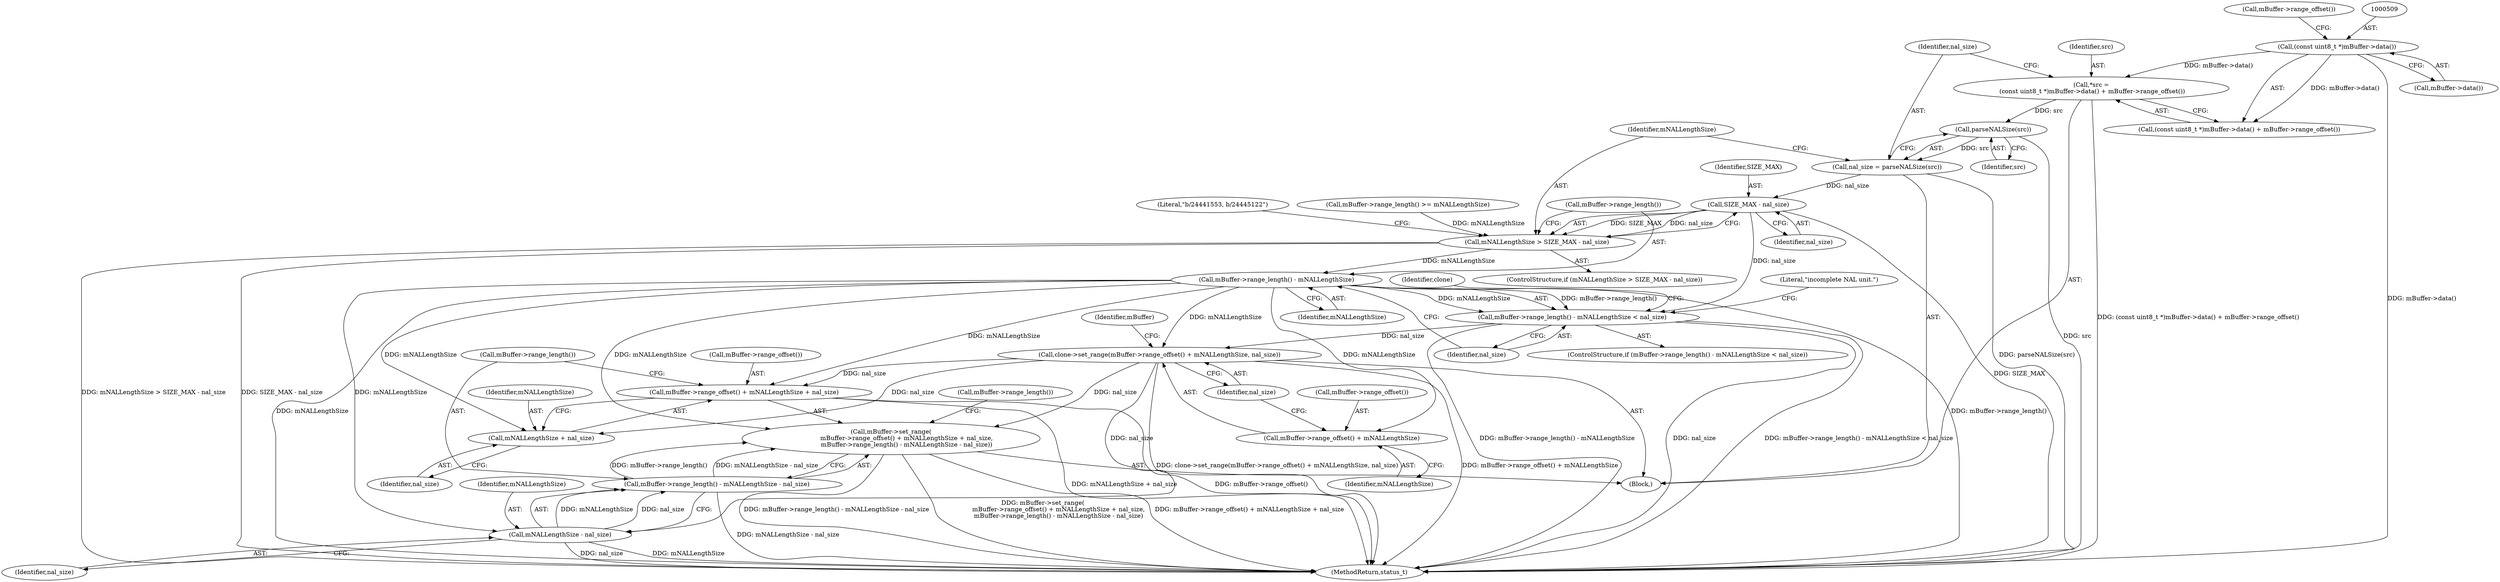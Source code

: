 digraph "0_Android_5403587a74aee2fb57076528c3927851531c8afb@pointer" {
"1000515" [label="(Call,parseNALSize(src))"];
"1000505" [label="(Call,*src =\n (const uint8_t *)mBuffer->data() + mBuffer->range_offset())"];
"1000508" [label="(Call,(const uint8_t *)mBuffer->data())"];
"1000513" [label="(Call,nal_size = parseNALSize(src))"];
"1000520" [label="(Call,SIZE_MAX - nal_size)"];
"1000518" [label="(Call,mNALLengthSize > SIZE_MAX - nal_size)"];
"1000528" [label="(Call,mBuffer->range_length() - mNALLengthSize)"];
"1000527" [label="(Call,mBuffer->range_length() - mNALLengthSize < nal_size)"];
"1000549" [label="(Call,clone->set_range(mBuffer->range_offset() + mNALLengthSize, nal_size))"];
"1000558" [label="(Call,mBuffer->set_range(\n                mBuffer->range_offset() + mNALLengthSize + nal_size,\n                mBuffer->range_length() - mNALLengthSize - nal_size))"];
"1000559" [label="(Call,mBuffer->range_offset() + mNALLengthSize + nal_size)"];
"1000561" [label="(Call,mNALLengthSize + nal_size)"];
"1000566" [label="(Call,mNALLengthSize - nal_size)"];
"1000564" [label="(Call,mBuffer->range_length() - mNALLengthSize - nal_size)"];
"1000550" [label="(Call,mBuffer->range_offset() + mNALLengthSize)"];
"1000564" [label="(Call,mBuffer->range_length() - mNALLengthSize - nal_size)"];
"1000562" [label="(Identifier,mNALLengthSize)"];
"1000559" [label="(Call,mBuffer->range_offset() + mNALLengthSize + nal_size)"];
"1000526" [label="(ControlStructure,if (mBuffer->range_length() - mNALLengthSize < nal_size))"];
"1000942" [label="(MethodReturn,status_t)"];
"1000522" [label="(Identifier,nal_size)"];
"1000552" [label="(Identifier,mNALLengthSize)"];
"1000513" [label="(Call,nal_size = parseNALSize(src))"];
"1000530" [label="(Identifier,mNALLengthSize)"];
"1000531" [label="(Identifier,nal_size)"];
"1000517" [label="(ControlStructure,if (mNALLengthSize > SIZE_MAX - nal_size))"];
"1000553" [label="(Identifier,nal_size)"];
"1000565" [label="(Call,mBuffer->range_length())"];
"1000518" [label="(Call,mNALLengthSize > SIZE_MAX - nal_size)"];
"1000505" [label="(Call,*src =\n (const uint8_t *)mBuffer->data() + mBuffer->range_offset())"];
"1000527" [label="(Call,mBuffer->range_length() - mNALLengthSize < nal_size)"];
"1000529" [label="(Call,mBuffer->range_length())"];
"1000520" [label="(Call,SIZE_MAX - nal_size)"];
"1000561" [label="(Call,mNALLengthSize + nal_size)"];
"1000409" [label="(Block,)"];
"1000501" [label="(Call,mBuffer->range_length() >= mNALLengthSize)"];
"1000511" [label="(Call,mBuffer->range_offset())"];
"1000508" [label="(Call,(const uint8_t *)mBuffer->data())"];
"1000556" [label="(Identifier,mBuffer)"];
"1000567" [label="(Identifier,mNALLengthSize)"];
"1000560" [label="(Call,mBuffer->range_offset())"];
"1000506" [label="(Identifier,src)"];
"1000549" [label="(Call,clone->set_range(mBuffer->range_offset() + mNALLengthSize, nal_size))"];
"1000515" [label="(Call,parseNALSize(src))"];
"1000514" [label="(Identifier,nal_size)"];
"1000563" [label="(Identifier,nal_size)"];
"1000551" [label="(Call,mBuffer->range_offset())"];
"1000507" [label="(Call,(const uint8_t *)mBuffer->data() + mBuffer->range_offset())"];
"1000528" [label="(Call,mBuffer->range_length() - mNALLengthSize)"];
"1000525" [label="(Literal,\"b/24441553, b/24445122\")"];
"1000571" [label="(Call,mBuffer->range_length())"];
"1000550" [label="(Call,mBuffer->range_offset() + mNALLengthSize)"];
"1000510" [label="(Call,mBuffer->data())"];
"1000516" [label="(Identifier,src)"];
"1000566" [label="(Call,mNALLengthSize - nal_size)"];
"1000558" [label="(Call,mBuffer->set_range(\n                mBuffer->range_offset() + mNALLengthSize + nal_size,\n                mBuffer->range_length() - mNALLengthSize - nal_size))"];
"1000543" [label="(Identifier,clone)"];
"1000534" [label="(Literal,\"incomplete NAL unit.\")"];
"1000521" [label="(Identifier,SIZE_MAX)"];
"1000519" [label="(Identifier,mNALLengthSize)"];
"1000568" [label="(Identifier,nal_size)"];
"1000515" -> "1000513"  [label="AST: "];
"1000515" -> "1000516"  [label="CFG: "];
"1000516" -> "1000515"  [label="AST: "];
"1000513" -> "1000515"  [label="CFG: "];
"1000515" -> "1000942"  [label="DDG: src"];
"1000515" -> "1000513"  [label="DDG: src"];
"1000505" -> "1000515"  [label="DDG: src"];
"1000505" -> "1000409"  [label="AST: "];
"1000505" -> "1000507"  [label="CFG: "];
"1000506" -> "1000505"  [label="AST: "];
"1000507" -> "1000505"  [label="AST: "];
"1000514" -> "1000505"  [label="CFG: "];
"1000505" -> "1000942"  [label="DDG: (const uint8_t *)mBuffer->data() + mBuffer->range_offset()"];
"1000508" -> "1000505"  [label="DDG: mBuffer->data()"];
"1000508" -> "1000507"  [label="AST: "];
"1000508" -> "1000510"  [label="CFG: "];
"1000509" -> "1000508"  [label="AST: "];
"1000510" -> "1000508"  [label="AST: "];
"1000511" -> "1000508"  [label="CFG: "];
"1000508" -> "1000942"  [label="DDG: mBuffer->data()"];
"1000508" -> "1000507"  [label="DDG: mBuffer->data()"];
"1000513" -> "1000409"  [label="AST: "];
"1000514" -> "1000513"  [label="AST: "];
"1000519" -> "1000513"  [label="CFG: "];
"1000513" -> "1000942"  [label="DDG: parseNALSize(src)"];
"1000513" -> "1000520"  [label="DDG: nal_size"];
"1000520" -> "1000518"  [label="AST: "];
"1000520" -> "1000522"  [label="CFG: "];
"1000521" -> "1000520"  [label="AST: "];
"1000522" -> "1000520"  [label="AST: "];
"1000518" -> "1000520"  [label="CFG: "];
"1000520" -> "1000942"  [label="DDG: SIZE_MAX"];
"1000520" -> "1000518"  [label="DDG: SIZE_MAX"];
"1000520" -> "1000518"  [label="DDG: nal_size"];
"1000520" -> "1000527"  [label="DDG: nal_size"];
"1000518" -> "1000517"  [label="AST: "];
"1000519" -> "1000518"  [label="AST: "];
"1000525" -> "1000518"  [label="CFG: "];
"1000529" -> "1000518"  [label="CFG: "];
"1000518" -> "1000942"  [label="DDG: SIZE_MAX - nal_size"];
"1000518" -> "1000942"  [label="DDG: mNALLengthSize > SIZE_MAX - nal_size"];
"1000501" -> "1000518"  [label="DDG: mNALLengthSize"];
"1000518" -> "1000528"  [label="DDG: mNALLengthSize"];
"1000528" -> "1000527"  [label="AST: "];
"1000528" -> "1000530"  [label="CFG: "];
"1000529" -> "1000528"  [label="AST: "];
"1000530" -> "1000528"  [label="AST: "];
"1000531" -> "1000528"  [label="CFG: "];
"1000528" -> "1000942"  [label="DDG: mNALLengthSize"];
"1000528" -> "1000942"  [label="DDG: mBuffer->range_length()"];
"1000528" -> "1000527"  [label="DDG: mBuffer->range_length()"];
"1000528" -> "1000527"  [label="DDG: mNALLengthSize"];
"1000528" -> "1000549"  [label="DDG: mNALLengthSize"];
"1000528" -> "1000550"  [label="DDG: mNALLengthSize"];
"1000528" -> "1000558"  [label="DDG: mNALLengthSize"];
"1000528" -> "1000559"  [label="DDG: mNALLengthSize"];
"1000528" -> "1000561"  [label="DDG: mNALLengthSize"];
"1000528" -> "1000566"  [label="DDG: mNALLengthSize"];
"1000527" -> "1000526"  [label="AST: "];
"1000527" -> "1000531"  [label="CFG: "];
"1000531" -> "1000527"  [label="AST: "];
"1000534" -> "1000527"  [label="CFG: "];
"1000543" -> "1000527"  [label="CFG: "];
"1000527" -> "1000942"  [label="DDG: mBuffer->range_length() - mNALLengthSize"];
"1000527" -> "1000942"  [label="DDG: nal_size"];
"1000527" -> "1000942"  [label="DDG: mBuffer->range_length() - mNALLengthSize < nal_size"];
"1000527" -> "1000549"  [label="DDG: nal_size"];
"1000549" -> "1000409"  [label="AST: "];
"1000549" -> "1000553"  [label="CFG: "];
"1000550" -> "1000549"  [label="AST: "];
"1000553" -> "1000549"  [label="AST: "];
"1000556" -> "1000549"  [label="CFG: "];
"1000549" -> "1000942"  [label="DDG: mBuffer->range_offset() + mNALLengthSize"];
"1000549" -> "1000942"  [label="DDG: clone->set_range(mBuffer->range_offset() + mNALLengthSize, nal_size)"];
"1000549" -> "1000558"  [label="DDG: nal_size"];
"1000549" -> "1000559"  [label="DDG: nal_size"];
"1000549" -> "1000561"  [label="DDG: nal_size"];
"1000549" -> "1000566"  [label="DDG: nal_size"];
"1000558" -> "1000409"  [label="AST: "];
"1000558" -> "1000564"  [label="CFG: "];
"1000559" -> "1000558"  [label="AST: "];
"1000564" -> "1000558"  [label="AST: "];
"1000571" -> "1000558"  [label="CFG: "];
"1000558" -> "1000942"  [label="DDG: mBuffer->set_range(\n                mBuffer->range_offset() + mNALLengthSize + nal_size,\n                mBuffer->range_length() - mNALLengthSize - nal_size)"];
"1000558" -> "1000942"  [label="DDG: mBuffer->range_offset() + mNALLengthSize + nal_size"];
"1000558" -> "1000942"  [label="DDG: mBuffer->range_length() - mNALLengthSize - nal_size"];
"1000564" -> "1000558"  [label="DDG: mBuffer->range_length()"];
"1000564" -> "1000558"  [label="DDG: mNALLengthSize - nal_size"];
"1000559" -> "1000561"  [label="CFG: "];
"1000560" -> "1000559"  [label="AST: "];
"1000561" -> "1000559"  [label="AST: "];
"1000565" -> "1000559"  [label="CFG: "];
"1000559" -> "1000942"  [label="DDG: mBuffer->range_offset()"];
"1000559" -> "1000942"  [label="DDG: mNALLengthSize + nal_size"];
"1000561" -> "1000563"  [label="CFG: "];
"1000562" -> "1000561"  [label="AST: "];
"1000563" -> "1000561"  [label="AST: "];
"1000566" -> "1000564"  [label="AST: "];
"1000566" -> "1000568"  [label="CFG: "];
"1000567" -> "1000566"  [label="AST: "];
"1000568" -> "1000566"  [label="AST: "];
"1000564" -> "1000566"  [label="CFG: "];
"1000566" -> "1000942"  [label="DDG: nal_size"];
"1000566" -> "1000942"  [label="DDG: mNALLengthSize"];
"1000566" -> "1000564"  [label="DDG: mNALLengthSize"];
"1000566" -> "1000564"  [label="DDG: nal_size"];
"1000565" -> "1000564"  [label="AST: "];
"1000564" -> "1000942"  [label="DDG: mNALLengthSize - nal_size"];
"1000550" -> "1000552"  [label="CFG: "];
"1000551" -> "1000550"  [label="AST: "];
"1000552" -> "1000550"  [label="AST: "];
"1000553" -> "1000550"  [label="CFG: "];
}
